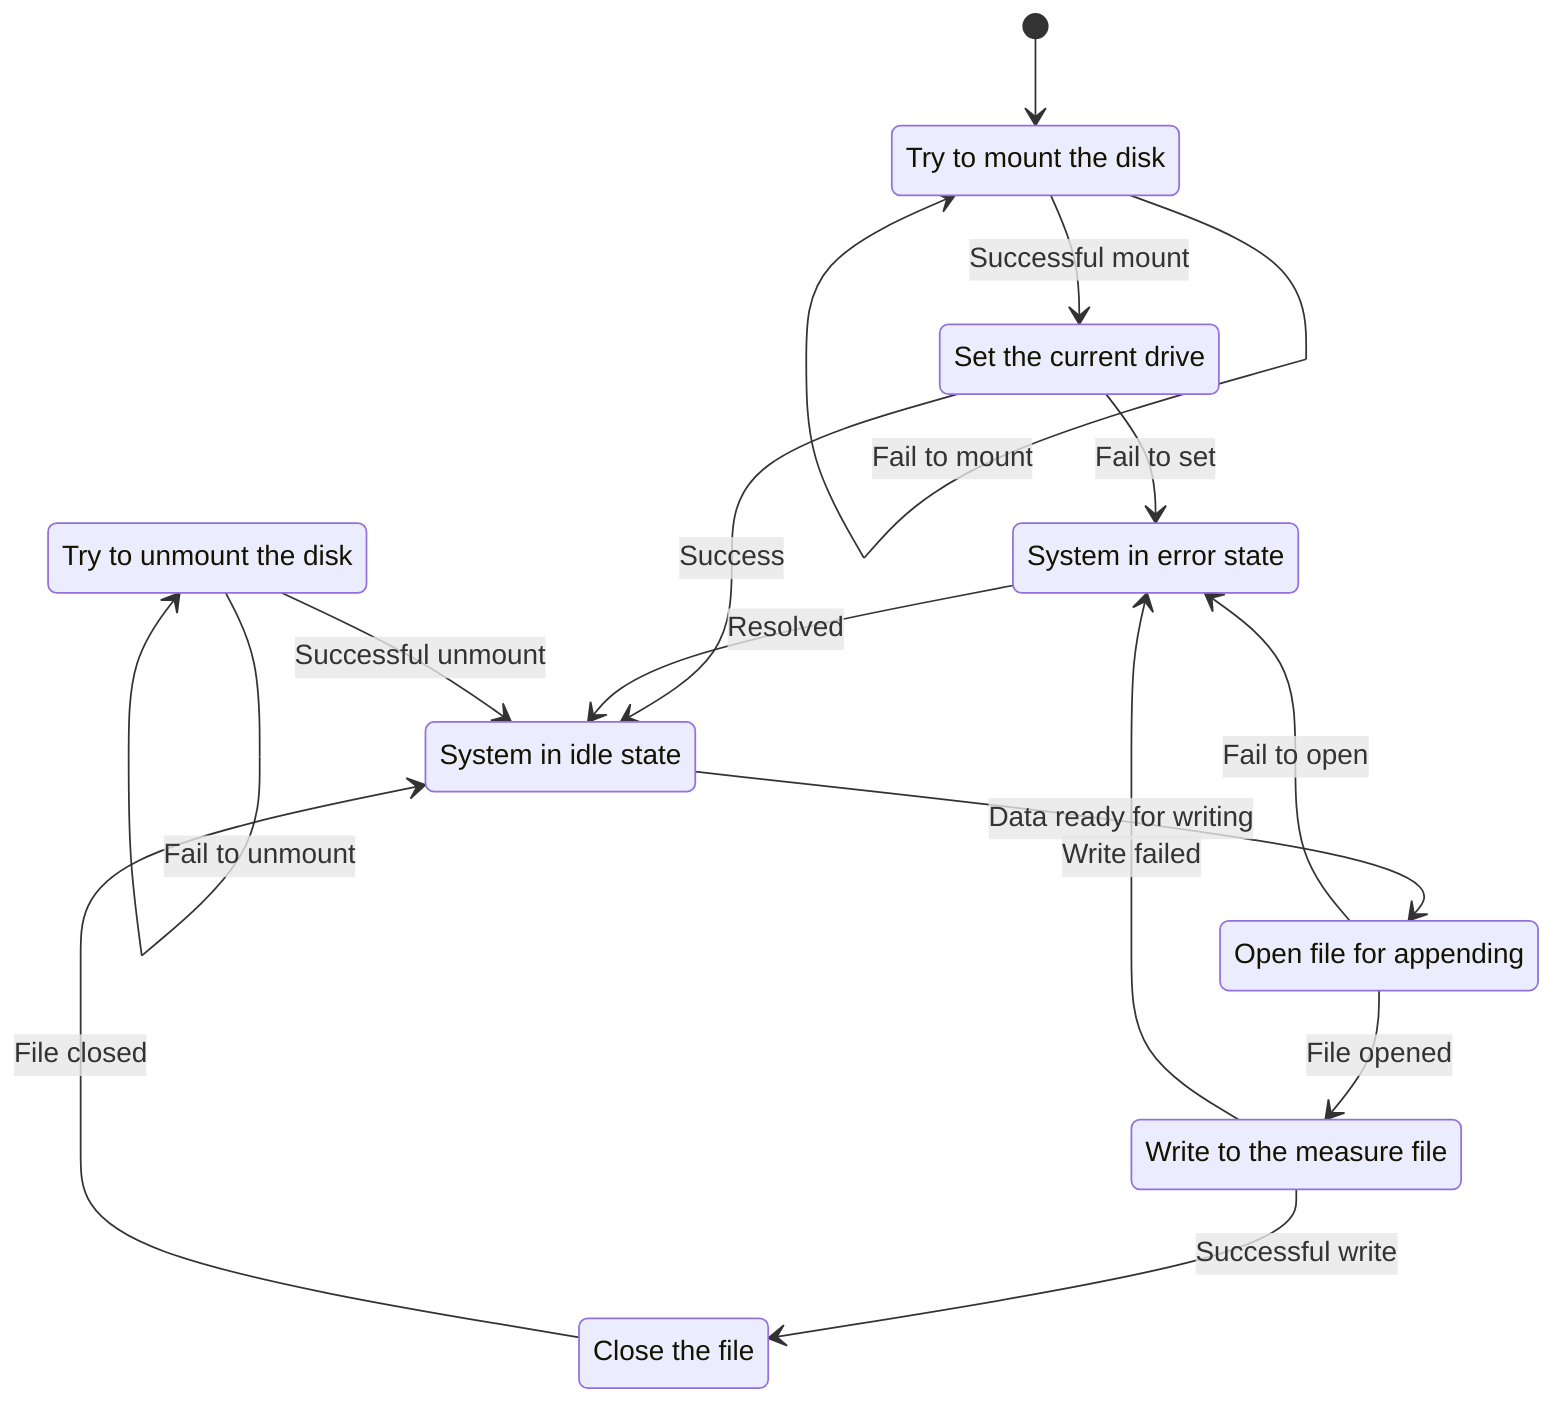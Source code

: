 stateDiagram
    [*] --> MOUNT_DISK
    MOUNT_DISK : Try to mount the disk
    MOUNT_DISK --> MOUNT_DISK : Fail to mount
    MOUNT_DISK --> SET_CURRENT_DRIVE : Successful mount

    SET_CURRENT_DRIVE : Set the current drive
    SET_CURRENT_DRIVE --> ERROR : Fail to set
    SET_CURRENT_DRIVE --> IDLE : Success

    IDLE : System in idle state
    IDLE --> WRITE_MEASURE_FILE : Data ready for writing

    WRITE_MEASURE_FILE : Open file for appending
    WRITE_MEASURE_FILE --> WRITE_TO_MEASURE_FILE : File opened
    WRITE_MEASURE_FILE --> ERROR : Fail to open

    WRITE_TO_MEASURE_FILE : Write to the measure file
    WRITE_TO_MEASURE_FILE --> CLOSE_FILE : Successful write
    WRITE_TO_MEASURE_FILE --> ERROR : Write failed

    CLOSE_FILE : Close the file
    CLOSE_FILE --> IDLE : File closed

    ERROR : System in error state
    ERROR --> IDLE : Resolved

    UNMOUNT_DISK : Try to unmount the disk
    UNMOUNT_DISK --> UNMOUNT_DISK : Fail to unmount
    UNMOUNT_DISK --> IDLE : Successful unmount